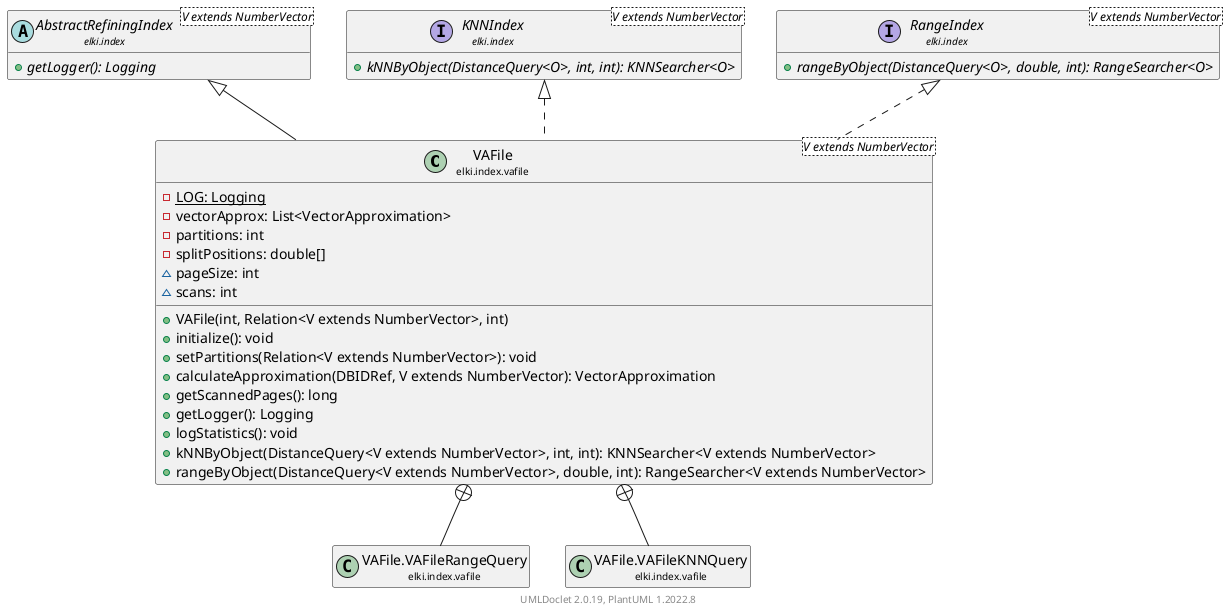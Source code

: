@startuml
    remove .*\.(Instance|Par|Parameterizer|Factory)$
    set namespaceSeparator none
    hide empty fields
    hide empty methods

    class "<size:14>VAFile\n<size:10>elki.index.vafile" as elki.index.vafile.VAFile<V extends NumberVector> [[VAFile.html]] {
        {static} -LOG: Logging
        -vectorApprox: List<VectorApproximation>
        -partitions: int
        -splitPositions: double[]
        ~pageSize: int
        ~scans: int
        +VAFile(int, Relation<V extends NumberVector>, int)
        +initialize(): void
        +setPartitions(Relation<V extends NumberVector>): void
        +calculateApproximation(DBIDRef, V extends NumberVector): VectorApproximation
        +getScannedPages(): long
        +getLogger(): Logging
        +logStatistics(): void
        +kNNByObject(DistanceQuery<V extends NumberVector>, int, int): KNNSearcher<V extends NumberVector>
        +rangeByObject(DistanceQuery<V extends NumberVector>, double, int): RangeSearcher<V extends NumberVector>
    }

    abstract class "<size:14>AbstractRefiningIndex\n<size:10>elki.index" as elki.index.AbstractRefiningIndex<V extends NumberVector> [[../AbstractRefiningIndex.html]] {
        {abstract} +getLogger(): Logging
    }
    interface "<size:14>KNNIndex\n<size:10>elki.index" as elki.index.KNNIndex<V extends NumberVector> [[../KNNIndex.html]] {
        {abstract} +kNNByObject(DistanceQuery<O>, int, int): KNNSearcher<O>
    }
    interface "<size:14>RangeIndex\n<size:10>elki.index" as elki.index.RangeIndex<V extends NumberVector> [[../RangeIndex.html]] {
        {abstract} +rangeByObject(DistanceQuery<O>, double, int): RangeSearcher<O>
    }
    class "<size:14>VAFile.VAFileRangeQuery\n<size:10>elki.index.vafile" as elki.index.vafile.VAFile.VAFileRangeQuery [[VAFile.VAFileRangeQuery.html]]
    class "<size:14>VAFile.VAFileKNNQuery\n<size:10>elki.index.vafile" as elki.index.vafile.VAFile.VAFileKNNQuery [[VAFile.VAFileKNNQuery.html]]
    class "<size:14>VAFile.Factory\n<size:10>elki.index.vafile" as elki.index.vafile.VAFile.Factory<V extends NumberVector> [[VAFile.Factory.html]]

    elki.index.AbstractRefiningIndex <|-- elki.index.vafile.VAFile
    elki.index.KNNIndex <|.. elki.index.vafile.VAFile
    elki.index.RangeIndex <|.. elki.index.vafile.VAFile
    elki.index.vafile.VAFile +-- elki.index.vafile.VAFile.VAFileRangeQuery
    elki.index.vafile.VAFile +-- elki.index.vafile.VAFile.VAFileKNNQuery
    elki.index.vafile.VAFile +-- elki.index.vafile.VAFile.Factory

    center footer UMLDoclet 2.0.19, PlantUML 1.2022.8
@enduml
